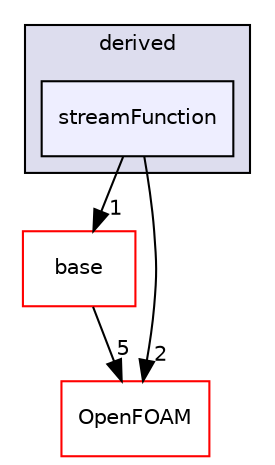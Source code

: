 digraph "src/waveModels/waveGenerationModels/derived/streamFunction" {
  bgcolor=transparent;
  compound=true
  node [ fontsize="10", fontname="Helvetica"];
  edge [ labelfontsize="10", labelfontname="Helvetica"];
  subgraph clusterdir_0d5b02f5e377897adf99f293bf94aa3d {
    graph [ bgcolor="#ddddee", pencolor="black", label="derived" fontname="Helvetica", fontsize="10", URL="dir_0d5b02f5e377897adf99f293bf94aa3d.html"]
  dir_55e831366b3b182c1d01d891cce70898 [shape=box, label="streamFunction", style="filled", fillcolor="#eeeeff", pencolor="black", URL="dir_55e831366b3b182c1d01d891cce70898.html"];
  }
  dir_8b3e8305750f57279d38dda6619c99cf [shape=box label="base" color="red" URL="dir_8b3e8305750f57279d38dda6619c99cf.html"];
  dir_c5473ff19b20e6ec4dfe5c310b3778a8 [shape=box label="OpenFOAM" color="red" URL="dir_c5473ff19b20e6ec4dfe5c310b3778a8.html"];
  dir_55e831366b3b182c1d01d891cce70898->dir_8b3e8305750f57279d38dda6619c99cf [headlabel="1", labeldistance=1.5 headhref="dir_004140_004126.html"];
  dir_55e831366b3b182c1d01d891cce70898->dir_c5473ff19b20e6ec4dfe5c310b3778a8 [headlabel="2", labeldistance=1.5 headhref="dir_004140_002151.html"];
  dir_8b3e8305750f57279d38dda6619c99cf->dir_c5473ff19b20e6ec4dfe5c310b3778a8 [headlabel="5", labeldistance=1.5 headhref="dir_004126_002151.html"];
}
